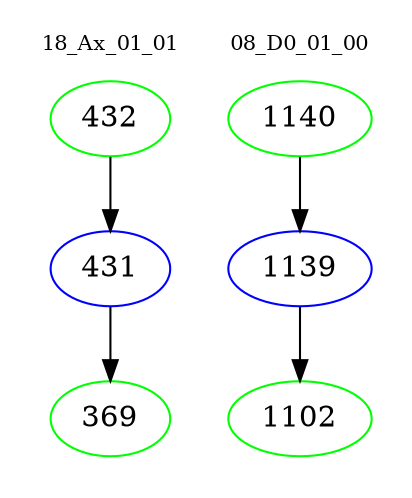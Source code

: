 digraph{
subgraph cluster_0 {
color = white
label = "18_Ax_01_01";
fontsize=10;
T0_432 [label="432", color="green"]
T0_432 -> T0_431 [color="black"]
T0_431 [label="431", color="blue"]
T0_431 -> T0_369 [color="black"]
T0_369 [label="369", color="green"]
}
subgraph cluster_1 {
color = white
label = "08_D0_01_00";
fontsize=10;
T1_1140 [label="1140", color="green"]
T1_1140 -> T1_1139 [color="black"]
T1_1139 [label="1139", color="blue"]
T1_1139 -> T1_1102 [color="black"]
T1_1102 [label="1102", color="green"]
}
}
